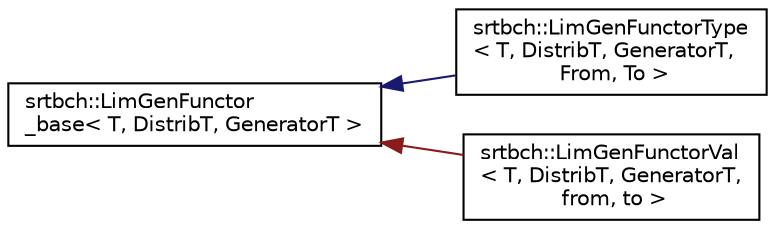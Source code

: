 digraph "Graphical Class Hierarchy"
{
  edge [fontname="Helvetica",fontsize="10",labelfontname="Helvetica",labelfontsize="10"];
  node [fontname="Helvetica",fontsize="10",shape=record];
  rankdir="LR";
  Node0 [label="srtbch::LimGenFunctor\l_base\< T, DistribT, GeneratorT \>",height=0.2,width=0.4,color="black", fillcolor="white", style="filled",URL="$classsrtbch_1_1LimGenFunctor__base.html"];
  Node0 -> Node1 [dir="back",color="midnightblue",fontsize="10",style="solid",fontname="Helvetica"];
  Node1 [label="srtbch::LimGenFunctorType\l\< T, DistribT, GeneratorT,\l From, To \>",height=0.2,width=0.4,color="black", fillcolor="white", style="filled",URL="$classsrtbch_1_1LimGenFunctorType.html"];
  Node0 -> Node2 [dir="back",color="firebrick4",fontsize="10",style="solid",fontname="Helvetica"];
  Node2 [label="srtbch::LimGenFunctorVal\l\< T, DistribT, GeneratorT,\l from, to \>",height=0.2,width=0.4,color="black", fillcolor="white", style="filled",URL="$classsrtbch_1_1LimGenFunctorVal.html"];
}
